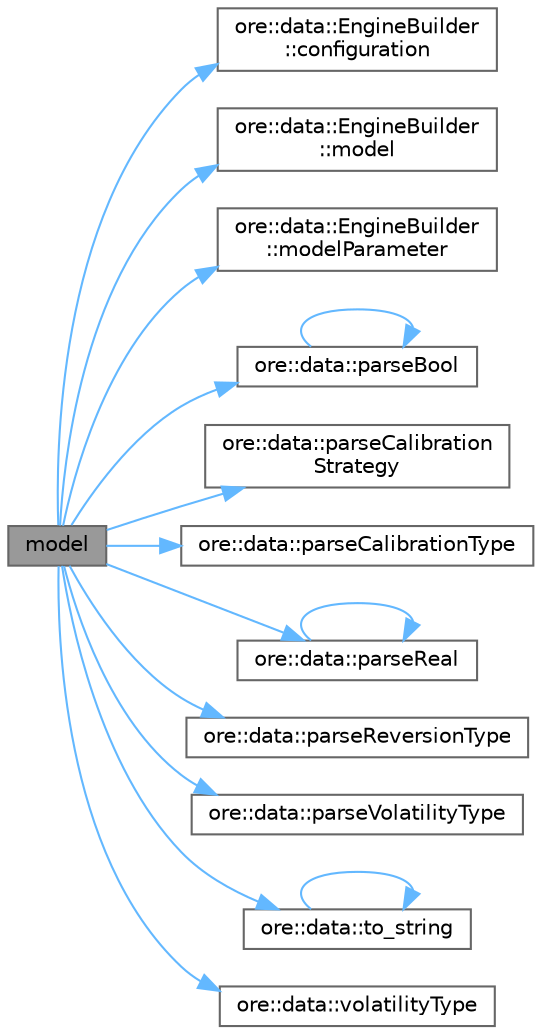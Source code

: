 digraph "model"
{
 // INTERACTIVE_SVG=YES
 // LATEX_PDF_SIZE
  bgcolor="transparent";
  edge [fontname=Helvetica,fontsize=10,labelfontname=Helvetica,labelfontsize=10];
  node [fontname=Helvetica,fontsize=10,shape=box,height=0.2,width=0.4];
  rankdir="LR";
  Node1 [label="model",height=0.2,width=0.4,color="gray40", fillcolor="grey60", style="filled", fontcolor="black",tooltip=" "];
  Node1 -> Node2 [color="steelblue1",style="solid"];
  Node2 [label="ore::data::EngineBuilder\l::configuration",height=0.2,width=0.4,color="grey40", fillcolor="white", style="filled",URL="$classore_1_1data_1_1_engine_builder.html#aaacbfbb4007edcf8c34df2f37f8ebae5",tooltip="Return a configuration (or the default one if key not found)"];
  Node1 -> Node3 [color="steelblue1",style="solid"];
  Node3 [label="ore::data::EngineBuilder\l::model",height=0.2,width=0.4,color="grey40", fillcolor="white", style="filled",URL="$classore_1_1data_1_1_engine_builder.html#a5b42b4fc92c1fab7879d756cce6bc6b9",tooltip="Return the model name."];
  Node1 -> Node4 [color="steelblue1",style="solid"];
  Node4 [label="ore::data::EngineBuilder\l::modelParameter",height=0.2,width=0.4,color="grey40", fillcolor="white", style="filled",URL="$classore_1_1data_1_1_engine_builder.html#a71eb734e0723ecb94e47fdb853e56359",tooltip=" "];
  Node1 -> Node5 [color="steelblue1",style="solid"];
  Node5 [label="ore::data::parseBool",height=0.2,width=0.4,color="grey40", fillcolor="white", style="filled",URL="$group__utilities.html#ga94621f11193864fa1338296232dc5be9",tooltip="Convert text to bool."];
  Node5 -> Node5 [color="steelblue1",style="solid"];
  Node1 -> Node6 [color="steelblue1",style="solid"];
  Node6 [label="ore::data::parseCalibration\lStrategy",height=0.2,width=0.4,color="grey40", fillcolor="white", style="filled",URL="$namespaceore_1_1data.html#a55354bd89a9a819ebcc3706bd1072bff",tooltip="Convert calibration strategy string into enumerated class value."];
  Node1 -> Node7 [color="steelblue1",style="solid"];
  Node7 [label="ore::data::parseCalibrationType",height=0.2,width=0.4,color="grey40", fillcolor="white", style="filled",URL="$namespaceore_1_1data.html#a3fcd3e2237bc47c69b4b81c0fa50a4cc",tooltip="Convert calibration type string into enumerated class value."];
  Node1 -> Node8 [color="steelblue1",style="solid"];
  Node8 [label="ore::data::parseReal",height=0.2,width=0.4,color="grey40", fillcolor="white", style="filled",URL="$group__utilities.html#gad1db2a68f9a73667c3b4084d63955bdd",tooltip="Convert text to Real."];
  Node8 -> Node8 [color="steelblue1",style="solid"];
  Node1 -> Node9 [color="steelblue1",style="solid"];
  Node9 [label="ore::data::parseReversionType",height=0.2,width=0.4,color="grey40", fillcolor="white", style="filled",URL="$namespaceore_1_1data.html#a89cca6472a3558ad9f7b64415375cf64",tooltip="Enum parsers."];
  Node1 -> Node10 [color="steelblue1",style="solid"];
  Node10 [label="ore::data::parseVolatilityType",height=0.2,width=0.4,color="grey40", fillcolor="white", style="filled",URL="$namespaceore_1_1data.html#aab2c021a56c88e579dcdefd09aaead20",tooltip=" "];
  Node1 -> Node11 [color="steelblue1",style="solid"];
  Node11 [label="ore::data::to_string",height=0.2,width=0.4,color="grey40", fillcolor="white", style="filled",URL="$namespaceore_1_1data.html#a86651dfeb5c18ee891f7a4734d8cf455",tooltip=" "];
  Node11 -> Node11 [color="steelblue1",style="solid"];
  Node1 -> Node12 [color="steelblue1",style="solid"];
  Node12 [label="ore::data::volatilityType",height=0.2,width=0.4,color="grey40", fillcolor="white", style="filled",URL="$namespaceore_1_1data.html#a6a0250258f27a26b9e68baa6ff3752ba",tooltip="Imply QuantLib::VolatilityType from CapFloorVolatilityCurveConfig::VolatilityType."];
}
